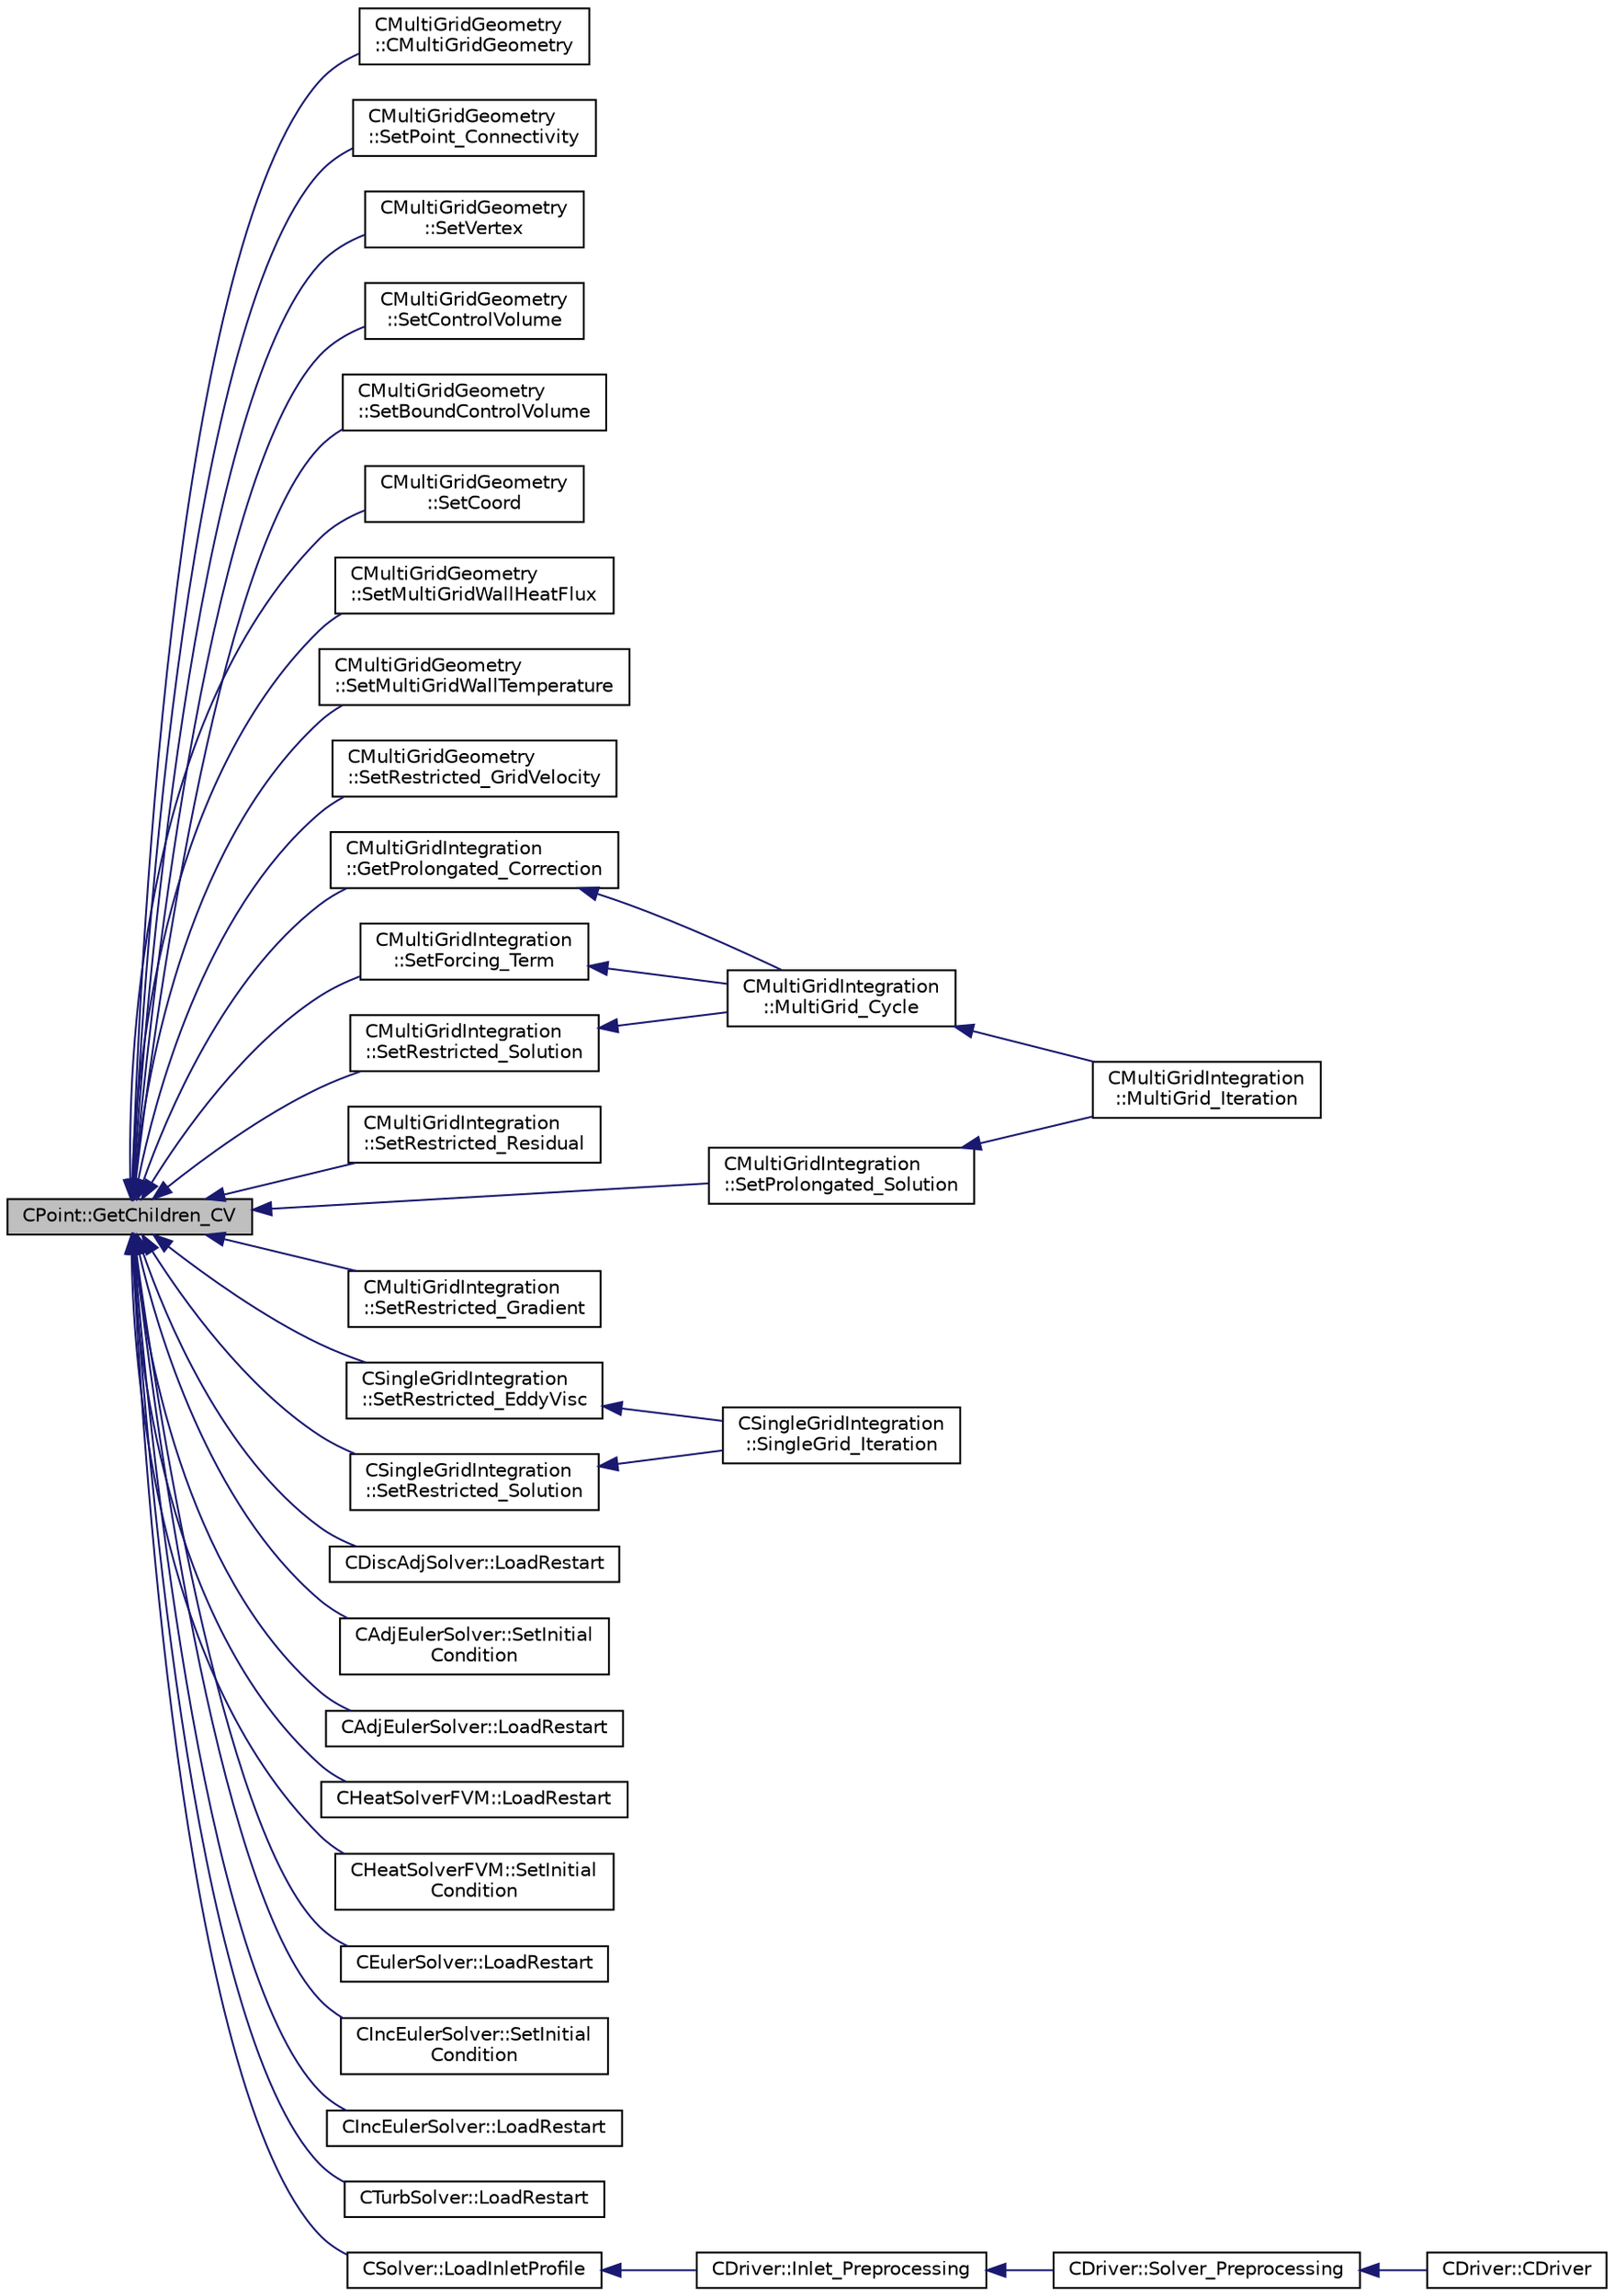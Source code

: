 digraph "CPoint::GetChildren_CV"
{
  edge [fontname="Helvetica",fontsize="10",labelfontname="Helvetica",labelfontsize="10"];
  node [fontname="Helvetica",fontsize="10",shape=record];
  rankdir="LR";
  Node76 [label="CPoint::GetChildren_CV",height=0.2,width=0.4,color="black", fillcolor="grey75", style="filled", fontcolor="black"];
  Node76 -> Node77 [dir="back",color="midnightblue",fontsize="10",style="solid",fontname="Helvetica"];
  Node77 [label="CMultiGridGeometry\l::CMultiGridGeometry",height=0.2,width=0.4,color="black", fillcolor="white", style="filled",URL="$class_c_multi_grid_geometry.html#aa56934c8f8531c82b306a47b4de9685f",tooltip="Constructor of the class. "];
  Node76 -> Node78 [dir="back",color="midnightblue",fontsize="10",style="solid",fontname="Helvetica"];
  Node78 [label="CMultiGridGeometry\l::SetPoint_Connectivity",height=0.2,width=0.4,color="black", fillcolor="white", style="filled",URL="$class_c_multi_grid_geometry.html#a7475c11a55313b9c13abe8559f87e540",tooltip="Set points which surround a point. "];
  Node76 -> Node79 [dir="back",color="midnightblue",fontsize="10",style="solid",fontname="Helvetica"];
  Node79 [label="CMultiGridGeometry\l::SetVertex",height=0.2,width=0.4,color="black", fillcolor="white", style="filled",URL="$class_c_multi_grid_geometry.html#ab2098547b20e74eb59c99815b16def58",tooltip="Set boundary vertex. "];
  Node76 -> Node80 [dir="back",color="midnightblue",fontsize="10",style="solid",fontname="Helvetica"];
  Node80 [label="CMultiGridGeometry\l::SetControlVolume",height=0.2,width=0.4,color="black", fillcolor="white", style="filled",URL="$class_c_multi_grid_geometry.html#a10826a3f97e1bb114d55f994f86ad3bf",tooltip="Set the edge structure of the agglomerated control volume. "];
  Node76 -> Node81 [dir="back",color="midnightblue",fontsize="10",style="solid",fontname="Helvetica"];
  Node81 [label="CMultiGridGeometry\l::SetBoundControlVolume",height=0.2,width=0.4,color="black", fillcolor="white", style="filled",URL="$class_c_multi_grid_geometry.html#a7318c3f2ee2edc3859b4955a219d31e0",tooltip="Set boundary vertex structure of the agglomerated control volume. "];
  Node76 -> Node82 [dir="back",color="midnightblue",fontsize="10",style="solid",fontname="Helvetica"];
  Node82 [label="CMultiGridGeometry\l::SetCoord",height=0.2,width=0.4,color="black", fillcolor="white", style="filled",URL="$class_c_multi_grid_geometry.html#a6134f99d996ce40849380ecb858ea0b1",tooltip="Set a representative coordinates of the agglomerated control volume. "];
  Node76 -> Node83 [dir="back",color="midnightblue",fontsize="10",style="solid",fontname="Helvetica"];
  Node83 [label="CMultiGridGeometry\l::SetMultiGridWallHeatFlux",height=0.2,width=0.4,color="black", fillcolor="white", style="filled",URL="$class_c_multi_grid_geometry.html#a21b78ab1c09adca5413fb21d3e7d22e6",tooltip="Set a representative wall normal heat flux of the agglomerated control volume on a particular boundar..."];
  Node76 -> Node84 [dir="back",color="midnightblue",fontsize="10",style="solid",fontname="Helvetica"];
  Node84 [label="CMultiGridGeometry\l::SetMultiGridWallTemperature",height=0.2,width=0.4,color="black", fillcolor="white", style="filled",URL="$class_c_multi_grid_geometry.html#ac1ca012f849aa2c8ca4b35918cd4a66e",tooltip="Set a representative wall temperature of the agglomerated control volume on a particular boundary mar..."];
  Node76 -> Node85 [dir="back",color="midnightblue",fontsize="10",style="solid",fontname="Helvetica"];
  Node85 [label="CMultiGridGeometry\l::SetRestricted_GridVelocity",height=0.2,width=0.4,color="black", fillcolor="white", style="filled",URL="$class_c_multi_grid_geometry.html#a0488fdbab1b230e55e3a316193164ec4",tooltip="Set the grid velocity at each node in the coarse mesh level based on a restriction from a finer mesh..."];
  Node76 -> Node86 [dir="back",color="midnightblue",fontsize="10",style="solid",fontname="Helvetica"];
  Node86 [label="CMultiGridIntegration\l::GetProlongated_Correction",height=0.2,width=0.4,color="black", fillcolor="white", style="filled",URL="$class_c_multi_grid_integration.html#a29bf9a6e27f43e6b71704d05105a648d",tooltip="Compute the fine grid correction from the coarse solution. "];
  Node86 -> Node87 [dir="back",color="midnightblue",fontsize="10",style="solid",fontname="Helvetica"];
  Node87 [label="CMultiGridIntegration\l::MultiGrid_Cycle",height=0.2,width=0.4,color="black", fillcolor="white", style="filled",URL="$class_c_multi_grid_integration.html#aa9a52a00a3417c465307ae6aea035f41",tooltip="Perform a Full-Approximation Storage (FAS) Multigrid. "];
  Node87 -> Node88 [dir="back",color="midnightblue",fontsize="10",style="solid",fontname="Helvetica"];
  Node88 [label="CMultiGridIntegration\l::MultiGrid_Iteration",height=0.2,width=0.4,color="black", fillcolor="white", style="filled",URL="$class_c_multi_grid_integration.html#af0b4014222a37402257b735d2ca32a81",tooltip="This subroutine calls the MultiGrid_Cycle and also prepare the multigrid levels and the monitoring..."];
  Node76 -> Node89 [dir="back",color="midnightblue",fontsize="10",style="solid",fontname="Helvetica"];
  Node89 [label="CMultiGridIntegration\l::SetProlongated_Solution",height=0.2,width=0.4,color="black", fillcolor="white", style="filled",URL="$class_c_multi_grid_integration.html#a712e7995173e66d4d0fc4c4110cf8f8c",tooltip="Compute the fine solution from a coarse solution. "];
  Node89 -> Node88 [dir="back",color="midnightblue",fontsize="10",style="solid",fontname="Helvetica"];
  Node76 -> Node90 [dir="back",color="midnightblue",fontsize="10",style="solid",fontname="Helvetica"];
  Node90 [label="CMultiGridIntegration\l::SetForcing_Term",height=0.2,width=0.4,color="black", fillcolor="white", style="filled",URL="$class_c_multi_grid_integration.html#a3bfd97747d2b461a40b117d50fa4e0ec",tooltip="Compute the forcing term. "];
  Node90 -> Node87 [dir="back",color="midnightblue",fontsize="10",style="solid",fontname="Helvetica"];
  Node76 -> Node91 [dir="back",color="midnightblue",fontsize="10",style="solid",fontname="Helvetica"];
  Node91 [label="CMultiGridIntegration\l::SetRestricted_Residual",height=0.2,width=0.4,color="black", fillcolor="white", style="filled",URL="$class_c_multi_grid_integration.html#acc951bf952abb2cc8b6eaceb1b4a37f3",tooltip="Compute truncation error in the coarse grid using the fine grid information. "];
  Node76 -> Node92 [dir="back",color="midnightblue",fontsize="10",style="solid",fontname="Helvetica"];
  Node92 [label="CMultiGridIntegration\l::SetRestricted_Solution",height=0.2,width=0.4,color="black", fillcolor="white", style="filled",URL="$class_c_multi_grid_integration.html#a57c0f097c58c1d36ef8156b91350fd60",tooltip="Restrict solution from fine grid to a coarse grid. "];
  Node92 -> Node87 [dir="back",color="midnightblue",fontsize="10",style="solid",fontname="Helvetica"];
  Node76 -> Node93 [dir="back",color="midnightblue",fontsize="10",style="solid",fontname="Helvetica"];
  Node93 [label="CMultiGridIntegration\l::SetRestricted_Gradient",height=0.2,width=0.4,color="black", fillcolor="white", style="filled",URL="$class_c_multi_grid_integration.html#a12a995afac79392633ded3226b163d24",tooltip="Compute the gradient in coarse grid using the fine grid information. "];
  Node76 -> Node94 [dir="back",color="midnightblue",fontsize="10",style="solid",fontname="Helvetica"];
  Node94 [label="CSingleGridIntegration\l::SetRestricted_Solution",height=0.2,width=0.4,color="black", fillcolor="white", style="filled",URL="$class_c_single_grid_integration.html#a035bbc4f261b680a4a651aa0af69437b",tooltip="Restrict solution from fine grid to a coarse grid. "];
  Node94 -> Node95 [dir="back",color="midnightblue",fontsize="10",style="solid",fontname="Helvetica"];
  Node95 [label="CSingleGridIntegration\l::SingleGrid_Iteration",height=0.2,width=0.4,color="black", fillcolor="white", style="filled",URL="$class_c_single_grid_integration.html#a0f1aacf74dd7f72e9459f9631d9030ad",tooltip="Do the numerical integration (implicit) of the turbulence solver. "];
  Node76 -> Node96 [dir="back",color="midnightblue",fontsize="10",style="solid",fontname="Helvetica"];
  Node96 [label="CSingleGridIntegration\l::SetRestricted_EddyVisc",height=0.2,width=0.4,color="black", fillcolor="white", style="filled",URL="$class_c_single_grid_integration.html#ae875067fdaf103c36391ea21343e1731",tooltip="Restrict solution from fine grid to a coarse grid. "];
  Node96 -> Node95 [dir="back",color="midnightblue",fontsize="10",style="solid",fontname="Helvetica"];
  Node76 -> Node97 [dir="back",color="midnightblue",fontsize="10",style="solid",fontname="Helvetica"];
  Node97 [label="CDiscAdjSolver::LoadRestart",height=0.2,width=0.4,color="black", fillcolor="white", style="filled",URL="$class_c_disc_adj_solver.html#ae9b5d31c76381f5d45884642694d9879",tooltip="Load a solution from a restart file. "];
  Node76 -> Node98 [dir="back",color="midnightblue",fontsize="10",style="solid",fontname="Helvetica"];
  Node98 [label="CAdjEulerSolver::SetInitial\lCondition",height=0.2,width=0.4,color="black", fillcolor="white", style="filled",URL="$class_c_adj_euler_solver.html#a9b83036ab8c37a1b24350704dcfeaeb3",tooltip="Set the initial condition for the Euler Equations. "];
  Node76 -> Node99 [dir="back",color="midnightblue",fontsize="10",style="solid",fontname="Helvetica"];
  Node99 [label="CAdjEulerSolver::LoadRestart",height=0.2,width=0.4,color="black", fillcolor="white", style="filled",URL="$class_c_adj_euler_solver.html#acaf1ae2d6c07b492ab1eeca389881731",tooltip="Load a solution from a restart file. "];
  Node76 -> Node100 [dir="back",color="midnightblue",fontsize="10",style="solid",fontname="Helvetica"];
  Node100 [label="CHeatSolverFVM::LoadRestart",height=0.2,width=0.4,color="black", fillcolor="white", style="filled",URL="$class_c_heat_solver_f_v_m.html#a206fdd2ca3b6c1a050945a07dc38bd80",tooltip="Load a solution from a restart file. "];
  Node76 -> Node101 [dir="back",color="midnightblue",fontsize="10",style="solid",fontname="Helvetica"];
  Node101 [label="CHeatSolverFVM::SetInitial\lCondition",height=0.2,width=0.4,color="black", fillcolor="white", style="filled",URL="$class_c_heat_solver_f_v_m.html#ad7abcac73bd5dbcaea0bb053a24fd571",tooltip="Set the initial condition for the FEM structural problem. "];
  Node76 -> Node102 [dir="back",color="midnightblue",fontsize="10",style="solid",fontname="Helvetica"];
  Node102 [label="CEulerSolver::LoadRestart",height=0.2,width=0.4,color="black", fillcolor="white", style="filled",URL="$class_c_euler_solver.html#a463d0854ec9cfb4a277794df9329ebae",tooltip="Load a solution from a restart file. "];
  Node76 -> Node103 [dir="back",color="midnightblue",fontsize="10",style="solid",fontname="Helvetica"];
  Node103 [label="CIncEulerSolver::SetInitial\lCondition",height=0.2,width=0.4,color="black", fillcolor="white", style="filled",URL="$class_c_inc_euler_solver.html#ac8e85c11f4ce8b716d4d70d1a7db6d6d",tooltip="Set the initial condition for the Euler Equations. "];
  Node76 -> Node104 [dir="back",color="midnightblue",fontsize="10",style="solid",fontname="Helvetica"];
  Node104 [label="CIncEulerSolver::LoadRestart",height=0.2,width=0.4,color="black", fillcolor="white", style="filled",URL="$class_c_inc_euler_solver.html#aa4c572590c60bbc0f3db269eb55ea12f",tooltip="Load a solution from a restart file. "];
  Node76 -> Node105 [dir="back",color="midnightblue",fontsize="10",style="solid",fontname="Helvetica"];
  Node105 [label="CTurbSolver::LoadRestart",height=0.2,width=0.4,color="black", fillcolor="white", style="filled",URL="$class_c_turb_solver.html#a943c5037261d947714a8767bc77b7103",tooltip="Load a solution from a restart file. "];
  Node76 -> Node106 [dir="back",color="midnightblue",fontsize="10",style="solid",fontname="Helvetica"];
  Node106 [label="CSolver::LoadInletProfile",height=0.2,width=0.4,color="black", fillcolor="white", style="filled",URL="$class_c_solver.html#ad5edf3f378a08715c57d8598a114eb5a",tooltip="Load a inlet profile data from file into a particular solver. "];
  Node106 -> Node107 [dir="back",color="midnightblue",fontsize="10",style="solid",fontname="Helvetica"];
  Node107 [label="CDriver::Inlet_Preprocessing",height=0.2,width=0.4,color="black", fillcolor="white", style="filled",URL="$class_c_driver.html#a8d1d31e052654d8727217a911482b898",tooltip="Preprocess the inlets via file input for all solvers. "];
  Node107 -> Node108 [dir="back",color="midnightblue",fontsize="10",style="solid",fontname="Helvetica"];
  Node108 [label="CDriver::Solver_Preprocessing",height=0.2,width=0.4,color="black", fillcolor="white", style="filled",URL="$class_c_driver.html#add15058928d0b7462a7b8257417d0914",tooltip="Definition and allocation of all solution classes. "];
  Node108 -> Node109 [dir="back",color="midnightblue",fontsize="10",style="solid",fontname="Helvetica"];
  Node109 [label="CDriver::CDriver",height=0.2,width=0.4,color="black", fillcolor="white", style="filled",URL="$class_c_driver.html#a3fca4a013a6efa9bbb38fe78a86b5f3d",tooltip="Constructor of the class. "];
}
